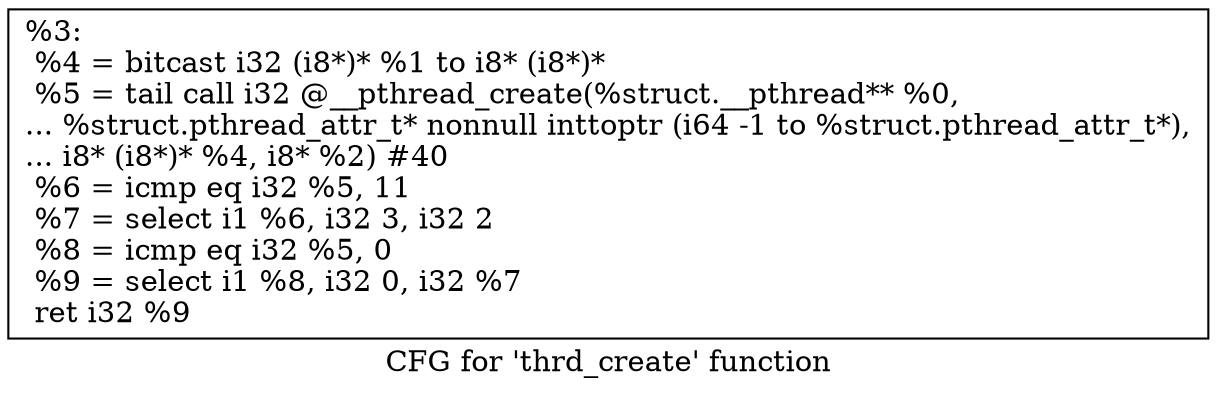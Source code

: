 digraph "CFG for 'thrd_create' function" {
	label="CFG for 'thrd_create' function";

	Node0x1bea810 [shape=record,label="{%3:\l  %4 = bitcast i32 (i8*)* %1 to i8* (i8*)*\l  %5 = tail call i32 @__pthread_create(%struct.__pthread** %0,\l... %struct.pthread_attr_t* nonnull inttoptr (i64 -1 to %struct.pthread_attr_t*),\l... i8* (i8*)* %4, i8* %2) #40\l  %6 = icmp eq i32 %5, 11\l  %7 = select i1 %6, i32 3, i32 2\l  %8 = icmp eq i32 %5, 0\l  %9 = select i1 %8, i32 0, i32 %7\l  ret i32 %9\l}"];
}
